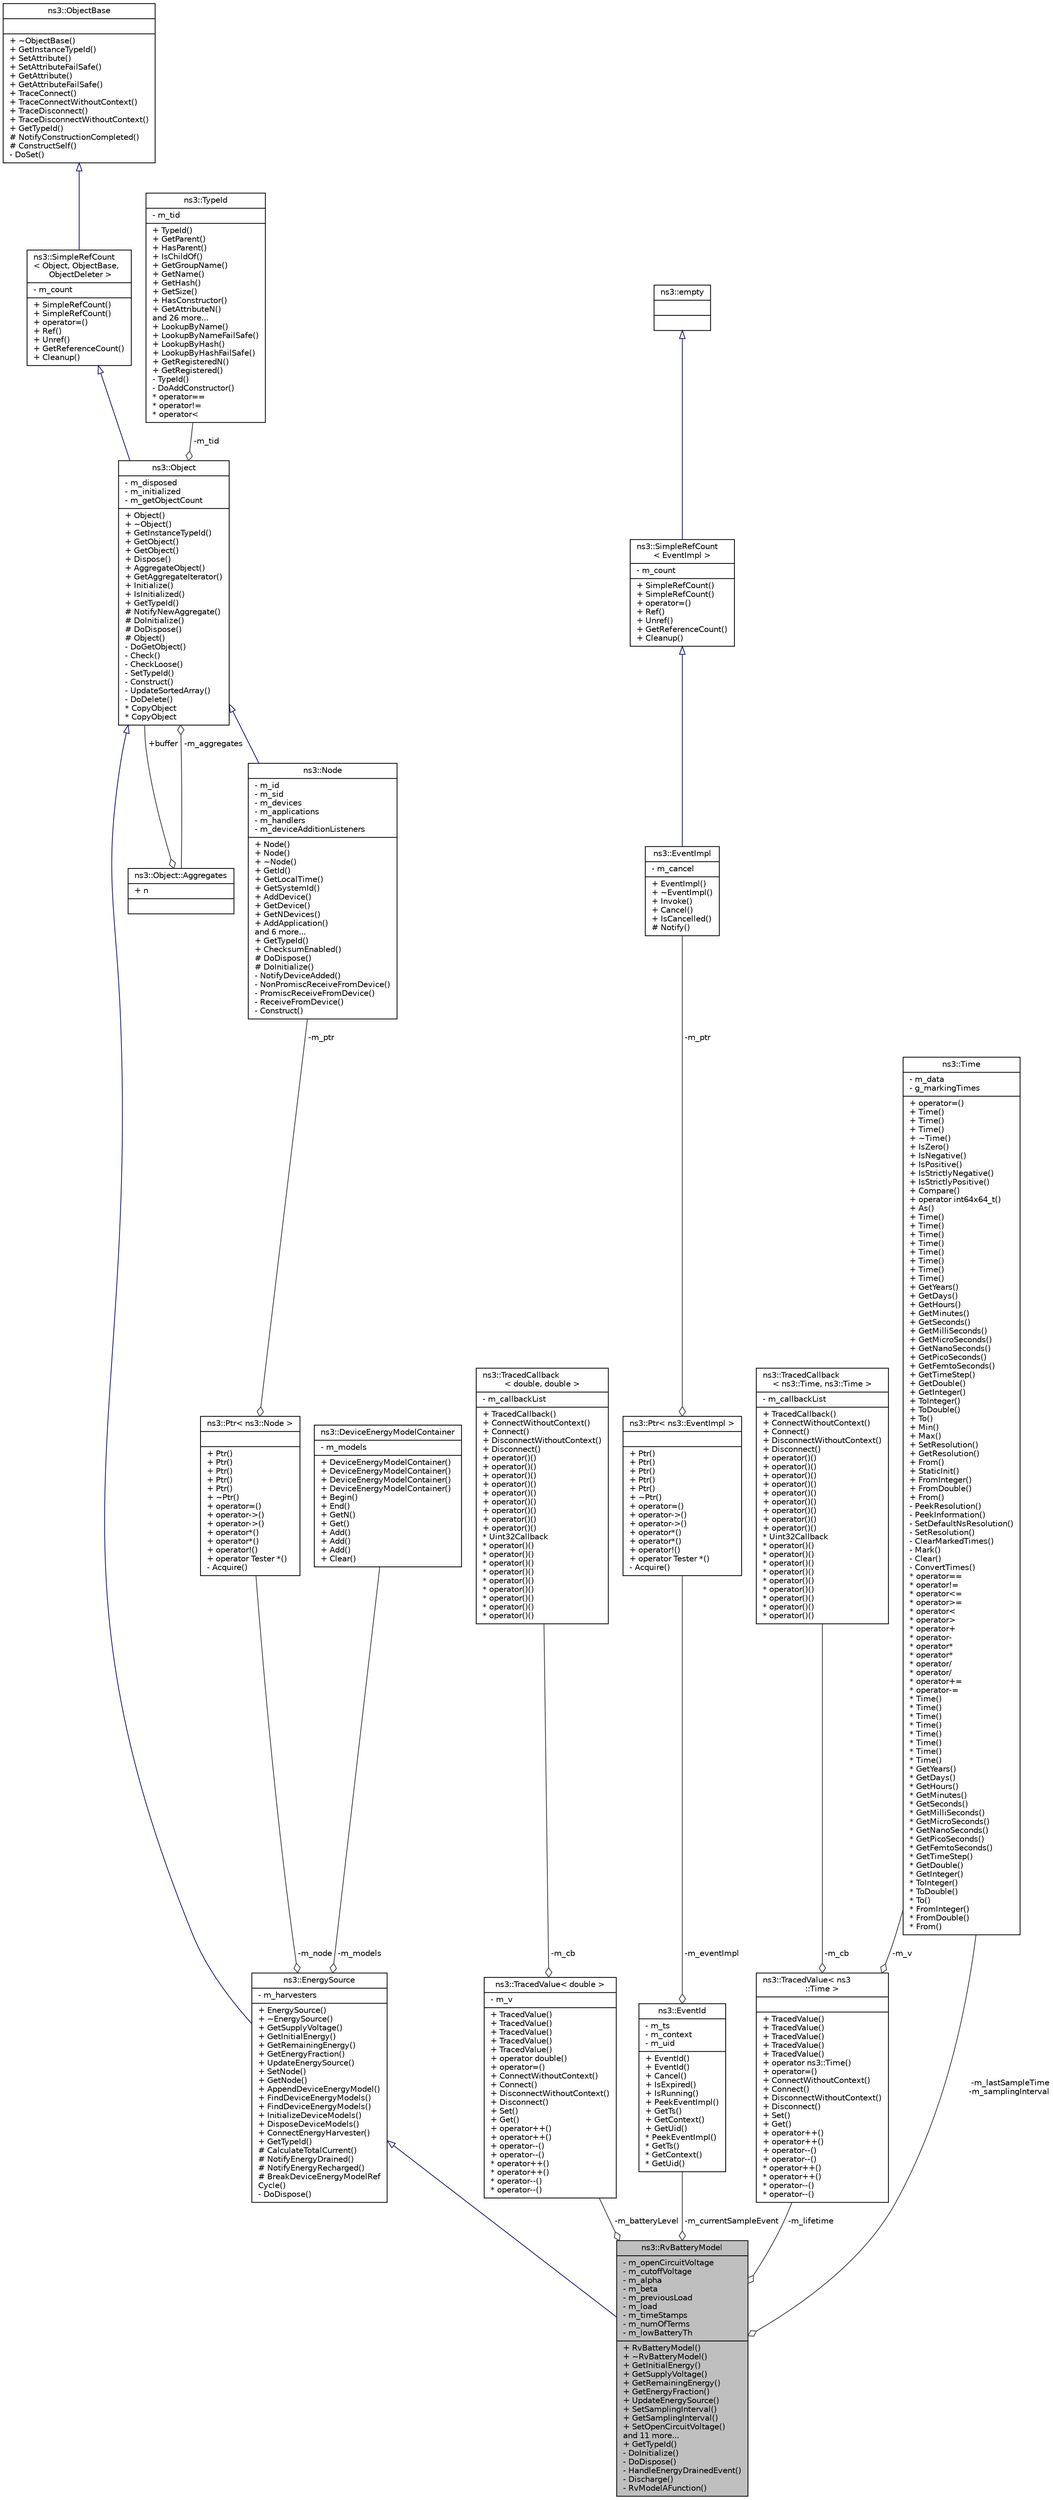 digraph "ns3::RvBatteryModel"
{
  edge [fontname="Helvetica",fontsize="10",labelfontname="Helvetica",labelfontsize="10"];
  node [fontname="Helvetica",fontsize="10",shape=record];
  Node1 [label="{ns3::RvBatteryModel\n|- m_openCircuitVoltage\l- m_cutoffVoltage\l- m_alpha\l- m_beta\l- m_previousLoad\l- m_load\l- m_timeStamps\l- m_numOfTerms\l- m_lowBatteryTh\l|+ RvBatteryModel()\l+ ~RvBatteryModel()\l+ GetInitialEnergy()\l+ GetSupplyVoltage()\l+ GetRemainingEnergy()\l+ GetEnergyFraction()\l+ UpdateEnergySource()\l+ SetSamplingInterval()\l+ GetSamplingInterval()\l+ SetOpenCircuitVoltage()\land 11 more...\l+ GetTypeId()\l- DoInitialize()\l- DoDispose()\l- HandleEnergyDrainedEvent()\l- Discharge()\l- RvModelAFunction()\l}",height=0.2,width=0.4,color="black", fillcolor="grey75", style="filled", fontcolor="black"];
  Node2 -> Node1 [dir="back",color="midnightblue",fontsize="10",style="solid",arrowtail="onormal"];
  Node2 [label="{ns3::EnergySource\n|- m_harvesters\l|+ EnergySource()\l+ ~EnergySource()\l+ GetSupplyVoltage()\l+ GetInitialEnergy()\l+ GetRemainingEnergy()\l+ GetEnergyFraction()\l+ UpdateEnergySource()\l+ SetNode()\l+ GetNode()\l+ AppendDeviceEnergyModel()\l+ FindDeviceEnergyModels()\l+ FindDeviceEnergyModels()\l+ InitializeDeviceModels()\l+ DisposeDeviceModels()\l+ ConnectEnergyHarvester()\l+ GetTypeId()\l# CalculateTotalCurrent()\l# NotifyEnergyDrained()\l# NotifyEnergyRecharged()\l# BreakDeviceEnergyModelRef\lCycle()\l- DoDispose()\l}",height=0.2,width=0.4,color="black", fillcolor="white", style="filled",URL="$d5/dab/classns3_1_1EnergySource.html"];
  Node3 -> Node2 [dir="back",color="midnightblue",fontsize="10",style="solid",arrowtail="onormal"];
  Node3 [label="{ns3::Object\n|- m_disposed\l- m_initialized\l- m_getObjectCount\l|+ Object()\l+ ~Object()\l+ GetInstanceTypeId()\l+ GetObject()\l+ GetObject()\l+ Dispose()\l+ AggregateObject()\l+ GetAggregateIterator()\l+ Initialize()\l+ IsInitialized()\l+ GetTypeId()\l# NotifyNewAggregate()\l# DoInitialize()\l# DoDispose()\l# Object()\l- DoGetObject()\l- Check()\l- CheckLoose()\l- SetTypeId()\l- Construct()\l- UpdateSortedArray()\l- DoDelete()\l* CopyObject\l* CopyObject\l}",height=0.2,width=0.4,color="black", fillcolor="white", style="filled",URL="$d9/d77/classns3_1_1Object.html",tooltip="A base class which provides memory management and object aggregation. "];
  Node4 -> Node3 [dir="back",color="midnightblue",fontsize="10",style="solid",arrowtail="onormal"];
  Node4 [label="{ns3::SimpleRefCount\l\< Object, ObjectBase,\l ObjectDeleter \>\n|- m_count\l|+ SimpleRefCount()\l+ SimpleRefCount()\l+ operator=()\l+ Ref()\l+ Unref()\l+ GetReferenceCount()\l+ Cleanup()\l}",height=0.2,width=0.4,color="black", fillcolor="white", style="filled",URL="$da/da1/classns3_1_1SimpleRefCount.html"];
  Node5 -> Node4 [dir="back",color="midnightblue",fontsize="10",style="solid",arrowtail="onormal"];
  Node5 [label="{ns3::ObjectBase\n||+ ~ObjectBase()\l+ GetInstanceTypeId()\l+ SetAttribute()\l+ SetAttributeFailSafe()\l+ GetAttribute()\l+ GetAttributeFailSafe()\l+ TraceConnect()\l+ TraceConnectWithoutContext()\l+ TraceDisconnect()\l+ TraceDisconnectWithoutContext()\l+ GetTypeId()\l# NotifyConstructionCompleted()\l# ConstructSelf()\l- DoSet()\l}",height=0.2,width=0.4,color="black", fillcolor="white", style="filled",URL="$d2/dac/classns3_1_1ObjectBase.html",tooltip="Anchor the ns-3 type and attribute system. "];
  Node6 -> Node3 [color="grey25",fontsize="10",style="solid",label=" -m_tid" ,arrowhead="odiamond"];
  Node6 [label="{ns3::TypeId\n|- m_tid\l|+ TypeId()\l+ GetParent()\l+ HasParent()\l+ IsChildOf()\l+ GetGroupName()\l+ GetName()\l+ GetHash()\l+ GetSize()\l+ HasConstructor()\l+ GetAttributeN()\land 26 more...\l+ LookupByName()\l+ LookupByNameFailSafe()\l+ LookupByHash()\l+ LookupByHashFailSafe()\l+ GetRegisteredN()\l+ GetRegistered()\l- TypeId()\l- DoAddConstructor()\l* operator==\l* operator!=\l* operator\<\l}",height=0.2,width=0.4,color="black", fillcolor="white", style="filled",URL="$d6/d11/classns3_1_1TypeId.html",tooltip="a unique identifier for an interface. "];
  Node7 -> Node3 [color="grey25",fontsize="10",style="solid",label=" -m_aggregates" ,arrowhead="odiamond"];
  Node7 [label="{ns3::Object::Aggregates\n|+ n\l|}",height=0.2,width=0.4,color="black", fillcolor="white", style="filled",URL="$d5/de9/structns3_1_1Object_1_1Aggregates.html"];
  Node3 -> Node7 [color="grey25",fontsize="10",style="solid",label=" +buffer" ,arrowhead="odiamond"];
  Node8 -> Node2 [color="grey25",fontsize="10",style="solid",label=" -m_node" ,arrowhead="odiamond"];
  Node8 [label="{ns3::Ptr\< ns3::Node \>\n||+ Ptr()\l+ Ptr()\l+ Ptr()\l+ Ptr()\l+ Ptr()\l+ ~Ptr()\l+ operator=()\l+ operator-\>()\l+ operator-\>()\l+ operator*()\l+ operator*()\l+ operator!()\l+ operator Tester *()\l- Acquire()\l}",height=0.2,width=0.4,color="black", fillcolor="white", style="filled",URL="$dc/d90/classns3_1_1Ptr.html"];
  Node9 -> Node8 [color="grey25",fontsize="10",style="solid",label=" -m_ptr" ,arrowhead="odiamond"];
  Node9 [label="{ns3::Node\n|- m_id\l- m_sid\l- m_devices\l- m_applications\l- m_handlers\l- m_deviceAdditionListeners\l|+ Node()\l+ Node()\l+ ~Node()\l+ GetId()\l+ GetLocalTime()\l+ GetSystemId()\l+ AddDevice()\l+ GetDevice()\l+ GetNDevices()\l+ AddApplication()\land 6 more...\l+ GetTypeId()\l+ ChecksumEnabled()\l# DoDispose()\l# DoInitialize()\l- NotifyDeviceAdded()\l- NonPromiscReceiveFromDevice()\l- PromiscReceiveFromDevice()\l- ReceiveFromDevice()\l- Construct()\l}",height=0.2,width=0.4,color="black", fillcolor="white", style="filled",URL="$dd/ded/classns3_1_1Node.html",tooltip="A network Node. "];
  Node3 -> Node9 [dir="back",color="midnightblue",fontsize="10",style="solid",arrowtail="onormal"];
  Node10 -> Node2 [color="grey25",fontsize="10",style="solid",label=" -m_models" ,arrowhead="odiamond"];
  Node10 [label="{ns3::DeviceEnergyModelContainer\n|- m_models\l|+ DeviceEnergyModelContainer()\l+ DeviceEnergyModelContainer()\l+ DeviceEnergyModelContainer()\l+ DeviceEnergyModelContainer()\l+ Begin()\l+ End()\l+ GetN()\l+ Get()\l+ Add()\l+ Add()\l+ Add()\l+ Clear()\l}",height=0.2,width=0.4,color="black", fillcolor="white", style="filled",URL="$d9/d4d/classns3_1_1DeviceEnergyModelContainer.html",tooltip="Holds a vector of ns3::DeviceEnergyModel pointers. "];
  Node11 -> Node1 [color="grey25",fontsize="10",style="solid",label=" -m_batteryLevel" ,arrowhead="odiamond"];
  Node11 [label="{ns3::TracedValue\< double \>\n|- m_v\l|+ TracedValue()\l+ TracedValue()\l+ TracedValue()\l+ TracedValue()\l+ TracedValue()\l+ operator double()\l+ operator=()\l+ ConnectWithoutContext()\l+ Connect()\l+ DisconnectWithoutContext()\l+ Disconnect()\l+ Set()\l+ Get()\l+ operator++()\l+ operator++()\l+ operator--()\l+ operator--()\l* operator++()\l* operator++()\l* operator--()\l* operator--()\l}",height=0.2,width=0.4,color="black", fillcolor="white", style="filled",URL="$df/d97/classns3_1_1TracedValue.html"];
  Node12 -> Node11 [color="grey25",fontsize="10",style="solid",label=" -m_cb" ,arrowhead="odiamond"];
  Node12 [label="{ns3::TracedCallback\l\< double, double \>\n|- m_callbackList\l|+ TracedCallback()\l+ ConnectWithoutContext()\l+ Connect()\l+ DisconnectWithoutContext()\l+ Disconnect()\l+ operator()()\l+ operator()()\l+ operator()()\l+ operator()()\l+ operator()()\l+ operator()()\l+ operator()()\l+ operator()()\l+ operator()()\l* Uint32Callback\l* operator()()\l* operator()()\l* operator()()\l* operator()()\l* operator()()\l* operator()()\l* operator()()\l* operator()()\l* operator()()\l}",height=0.2,width=0.4,color="black", fillcolor="white", style="filled",URL="$df/dec/classns3_1_1TracedCallback.html"];
  Node13 -> Node1 [color="grey25",fontsize="10",style="solid",label=" -m_currentSampleEvent" ,arrowhead="odiamond"];
  Node13 [label="{ns3::EventId\n|- m_ts\l- m_context\l- m_uid\l|+ EventId()\l+ EventId()\l+ Cancel()\l+ IsExpired()\l+ IsRunning()\l+ PeekEventImpl()\l+ GetTs()\l+ GetContext()\l+ GetUid()\l* PeekEventImpl()\l* GetTs()\l* GetContext()\l* GetUid()\l}",height=0.2,width=0.4,color="black", fillcolor="white", style="filled",URL="$d1/df8/classns3_1_1EventId.html",tooltip="An identifier for simulation events. "];
  Node14 -> Node13 [color="grey25",fontsize="10",style="solid",label=" -m_eventImpl" ,arrowhead="odiamond"];
  Node14 [label="{ns3::Ptr\< ns3::EventImpl \>\n||+ Ptr()\l+ Ptr()\l+ Ptr()\l+ Ptr()\l+ Ptr()\l+ ~Ptr()\l+ operator=()\l+ operator-\>()\l+ operator-\>()\l+ operator*()\l+ operator*()\l+ operator!()\l+ operator Tester *()\l- Acquire()\l}",height=0.2,width=0.4,color="black", fillcolor="white", style="filled",URL="$dc/d90/classns3_1_1Ptr.html"];
  Node15 -> Node14 [color="grey25",fontsize="10",style="solid",label=" -m_ptr" ,arrowhead="odiamond"];
  Node15 [label="{ns3::EventImpl\n|- m_cancel\l|+ EventImpl()\l+ ~EventImpl()\l+ Invoke()\l+ Cancel()\l+ IsCancelled()\l# Notify()\l}",height=0.2,width=0.4,color="black", fillcolor="white", style="filled",URL="$da/def/classns3_1_1EventImpl.html",tooltip="A simulation event. "];
  Node16 -> Node15 [dir="back",color="midnightblue",fontsize="10",style="solid",arrowtail="onormal"];
  Node16 [label="{ns3::SimpleRefCount\l\< EventImpl \>\n|- m_count\l|+ SimpleRefCount()\l+ SimpleRefCount()\l+ operator=()\l+ Ref()\l+ Unref()\l+ GetReferenceCount()\l+ Cleanup()\l}",height=0.2,width=0.4,color="black", fillcolor="white", style="filled",URL="$da/da1/classns3_1_1SimpleRefCount.html"];
  Node17 -> Node16 [dir="back",color="midnightblue",fontsize="10",style="solid",arrowtail="onormal"];
  Node17 [label="{ns3::empty\n||}",height=0.2,width=0.4,color="black", fillcolor="white", style="filled",URL="$d9/d6a/classns3_1_1empty.html",tooltip="make Callback use a separate empty type "];
  Node18 -> Node1 [color="grey25",fontsize="10",style="solid",label=" -m_lifetime" ,arrowhead="odiamond"];
  Node18 [label="{ns3::TracedValue\< ns3\l::Time \>\n||+ TracedValue()\l+ TracedValue()\l+ TracedValue()\l+ TracedValue()\l+ TracedValue()\l+ operator ns3::Time()\l+ operator=()\l+ ConnectWithoutContext()\l+ Connect()\l+ DisconnectWithoutContext()\l+ Disconnect()\l+ Set()\l+ Get()\l+ operator++()\l+ operator++()\l+ operator--()\l+ operator--()\l* operator++()\l* operator++()\l* operator--()\l* operator--()\l}",height=0.2,width=0.4,color="black", fillcolor="white", style="filled",URL="$df/d97/classns3_1_1TracedValue.html"];
  Node19 -> Node18 [color="grey25",fontsize="10",style="solid",label=" -m_cb" ,arrowhead="odiamond"];
  Node19 [label="{ns3::TracedCallback\l\< ns3::Time, ns3::Time \>\n|- m_callbackList\l|+ TracedCallback()\l+ ConnectWithoutContext()\l+ Connect()\l+ DisconnectWithoutContext()\l+ Disconnect()\l+ operator()()\l+ operator()()\l+ operator()()\l+ operator()()\l+ operator()()\l+ operator()()\l+ operator()()\l+ operator()()\l+ operator()()\l* Uint32Callback\l* operator()()\l* operator()()\l* operator()()\l* operator()()\l* operator()()\l* operator()()\l* operator()()\l* operator()()\l* operator()()\l}",height=0.2,width=0.4,color="black", fillcolor="white", style="filled",URL="$df/dec/classns3_1_1TracedCallback.html"];
  Node20 -> Node18 [color="grey25",fontsize="10",style="solid",label=" -m_v" ,arrowhead="odiamond"];
  Node20 [label="{ns3::Time\n|- m_data\l- g_markingTimes\l|+ operator=()\l+ Time()\l+ Time()\l+ Time()\l+ ~Time()\l+ IsZero()\l+ IsNegative()\l+ IsPositive()\l+ IsStrictlyNegative()\l+ IsStrictlyPositive()\l+ Compare()\l+ operator int64x64_t()\l+ As()\l+ Time()\l+ Time()\l+ Time()\l+ Time()\l+ Time()\l+ Time()\l+ Time()\l+ Time()\l+ GetYears()\l+ GetDays()\l+ GetHours()\l+ GetMinutes()\l+ GetSeconds()\l+ GetMilliSeconds()\l+ GetMicroSeconds()\l+ GetNanoSeconds()\l+ GetPicoSeconds()\l+ GetFemtoSeconds()\l+ GetTimeStep()\l+ GetDouble()\l+ GetInteger()\l+ ToInteger()\l+ ToDouble()\l+ To()\l+ Min()\l+ Max()\l+ SetResolution()\l+ GetResolution()\l+ From()\l+ StaticInit()\l+ FromInteger()\l+ FromDouble()\l+ From()\l- PeekResolution()\l- PeekInformation()\l- SetDefaultNsResolution()\l- SetResolution()\l- ClearMarkedTimes()\l- Mark()\l- Clear()\l- ConvertTimes()\l* operator==\l* operator!=\l* operator\<=\l* operator\>=\l* operator\<\l* operator\>\l* operator+\l* operator-\l* operator*\l* operator*\l* operator/\l* operator/\l* operator+=\l* operator-=\l* Time()\l* Time()\l* Time()\l* Time()\l* Time()\l* Time()\l* Time()\l* Time()\l* GetYears()\l* GetDays()\l* GetHours()\l* GetMinutes()\l* GetSeconds()\l* GetMilliSeconds()\l* GetMicroSeconds()\l* GetNanoSeconds()\l* GetPicoSeconds()\l* GetFemtoSeconds()\l* GetTimeStep()\l* GetDouble()\l* GetInteger()\l* ToInteger()\l* ToDouble()\l* To()\l* FromInteger()\l* FromDouble()\l* From()\l}",height=0.2,width=0.4,color="black", fillcolor="white", style="filled",URL="$dc/d04/classns3_1_1Time.html",tooltip="Simulation virtual time values and global simulation resolution. "];
  Node20 -> Node1 [color="grey25",fontsize="10",style="solid",label=" -m_lastSampleTime\n-m_samplingInterval" ,arrowhead="odiamond"];
}
